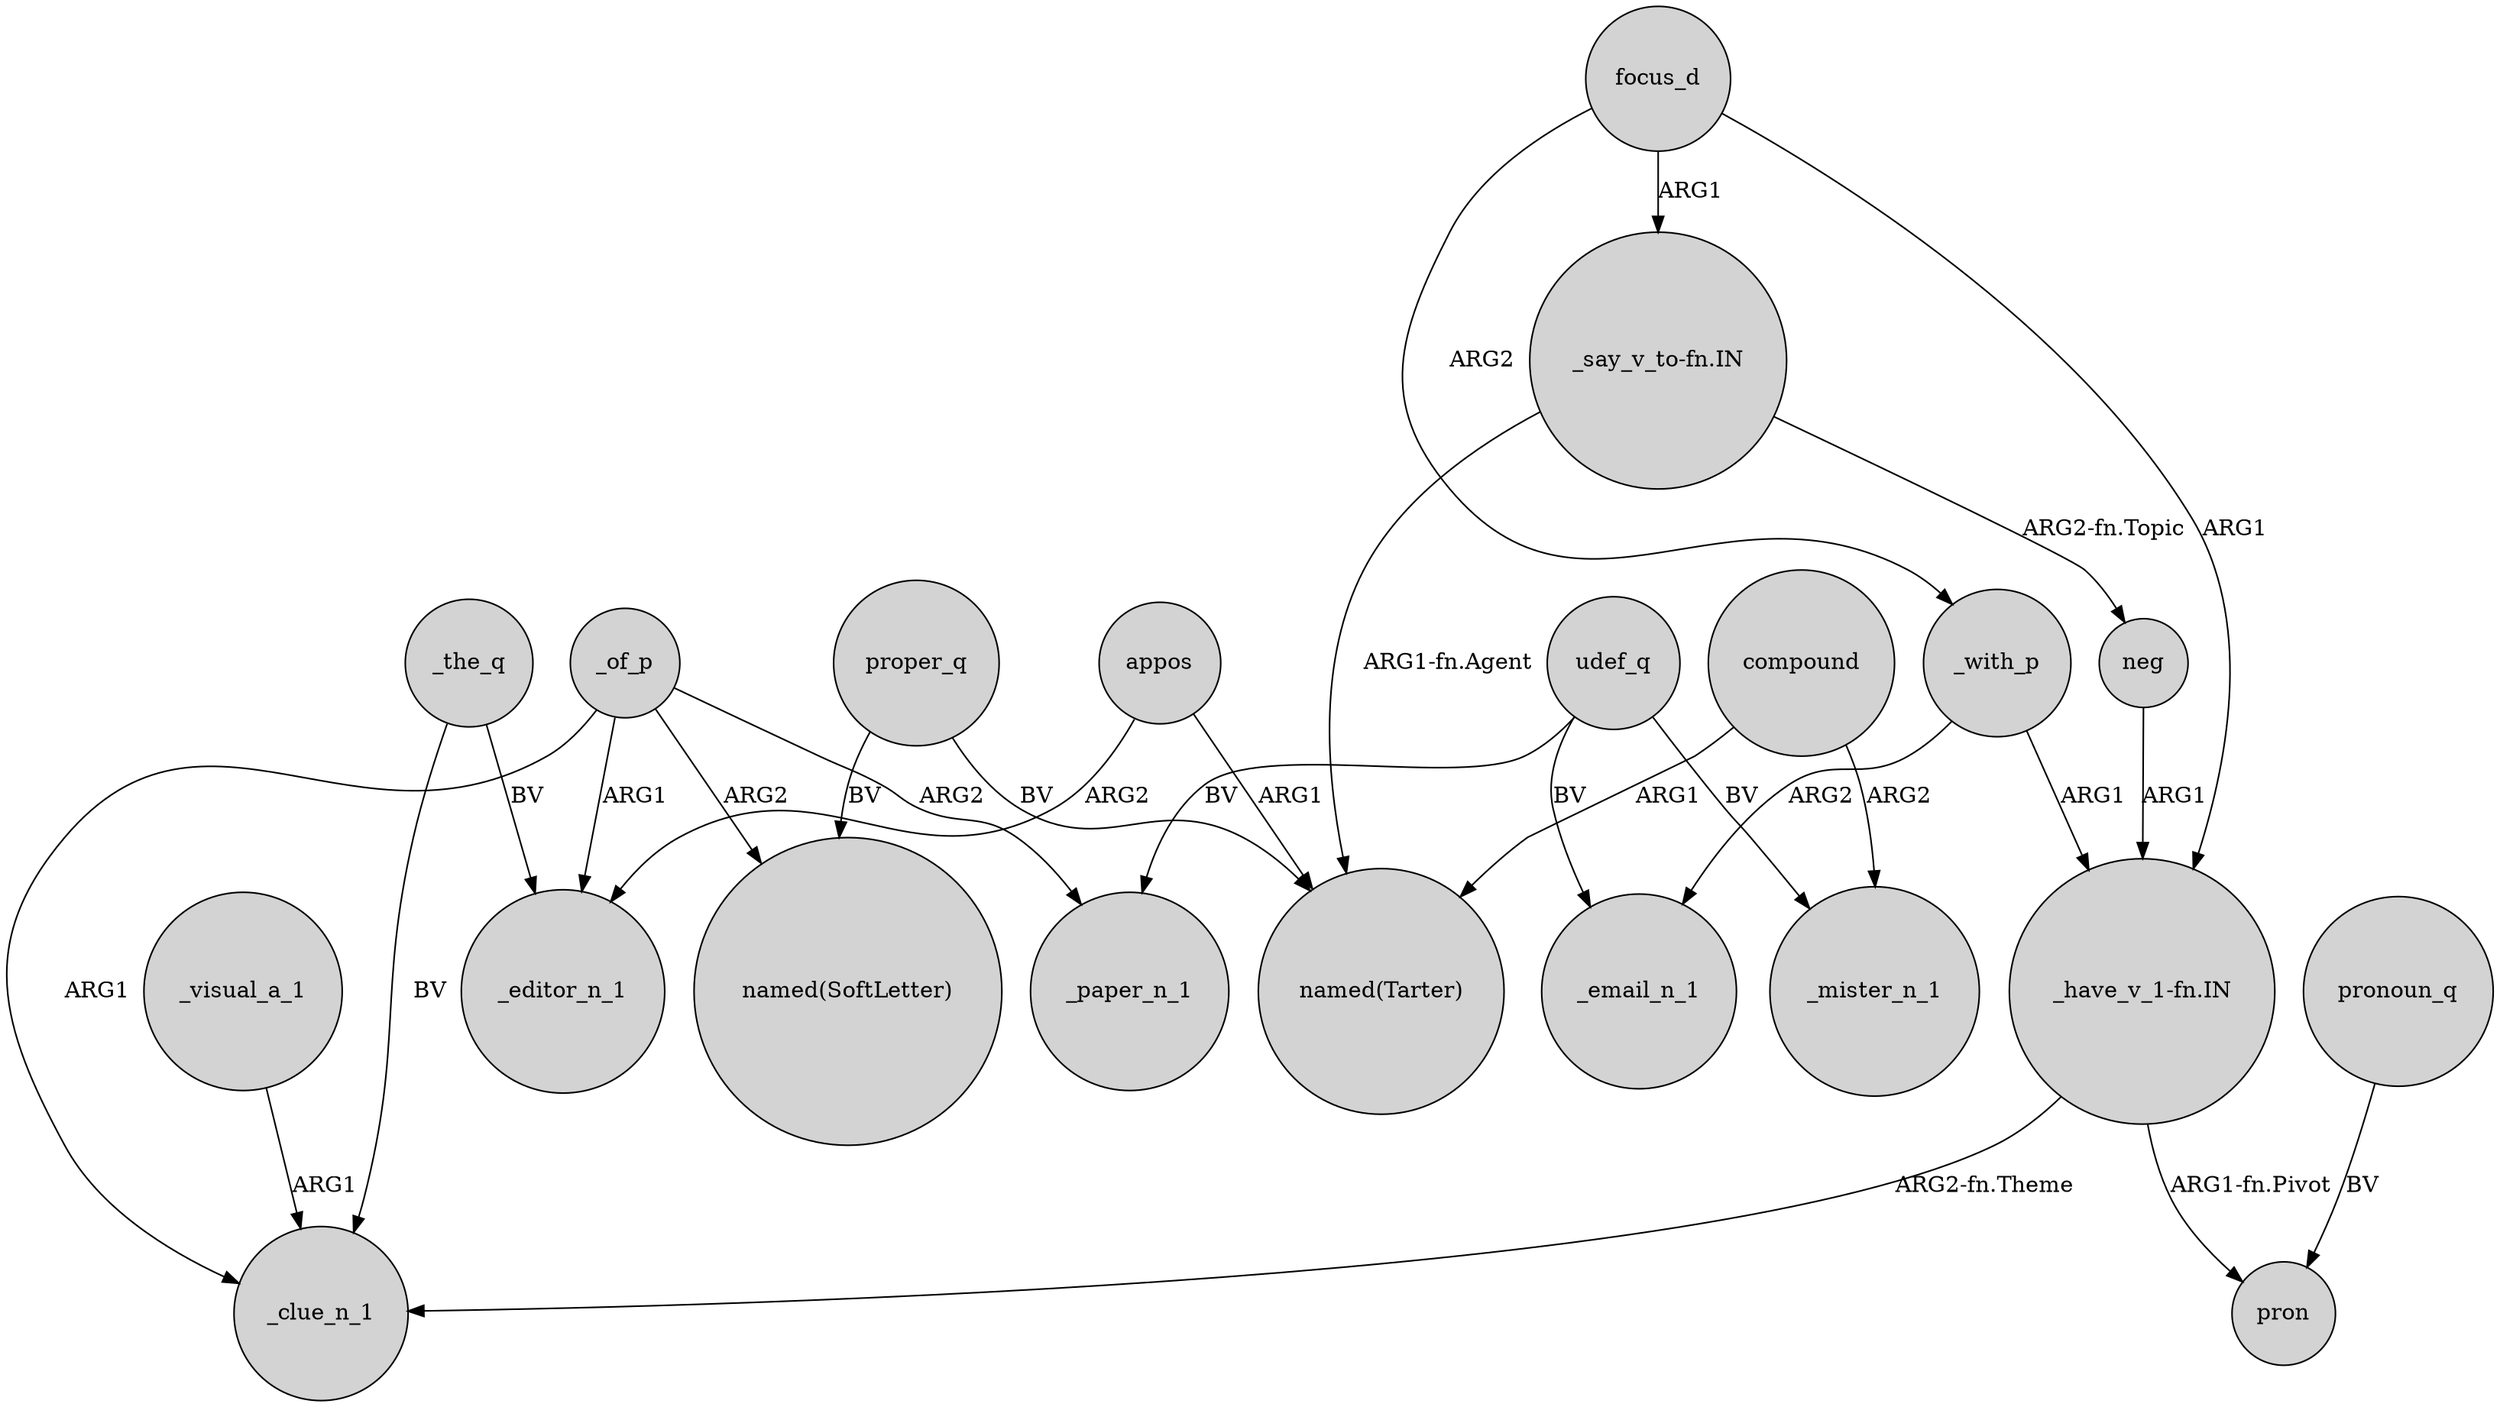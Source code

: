 digraph {
	node [shape=circle style=filled]
	focus_d -> "_have_v_1-fn.IN" [label=ARG1]
	appos -> _editor_n_1 [label=ARG2]
	proper_q -> "named(SoftLetter)" [label=BV]
	proper_q -> "named(Tarter)" [label=BV]
	neg -> "_have_v_1-fn.IN" [label=ARG1]
	_visual_a_1 -> _clue_n_1 [label=ARG1]
	compound -> _mister_n_1 [label=ARG2]
	_with_p -> "_have_v_1-fn.IN" [label=ARG1]
	compound -> "named(Tarter)" [label=ARG1]
	udef_q -> _mister_n_1 [label=BV]
	focus_d -> _with_p [label=ARG2]
	_of_p -> _paper_n_1 [label=ARG2]
	"_have_v_1-fn.IN" -> pron [label="ARG1-fn.Pivot"]
	pronoun_q -> pron [label=BV]
	_of_p -> _editor_n_1 [label=ARG1]
	_with_p -> _email_n_1 [label=ARG2]
	_the_q -> _clue_n_1 [label=BV]
	"_have_v_1-fn.IN" -> _clue_n_1 [label="ARG2-fn.Theme"]
	_the_q -> _editor_n_1 [label=BV]
	udef_q -> _paper_n_1 [label=BV]
	"_say_v_to-fn.IN" -> neg [label="ARG2-fn.Topic"]
	appos -> "named(Tarter)" [label=ARG1]
	udef_q -> _email_n_1 [label=BV]
	_of_p -> _clue_n_1 [label=ARG1]
	_of_p -> "named(SoftLetter)" [label=ARG2]
	"_say_v_to-fn.IN" -> "named(Tarter)" [label="ARG1-fn.Agent"]
	focus_d -> "_say_v_to-fn.IN" [label=ARG1]
}
